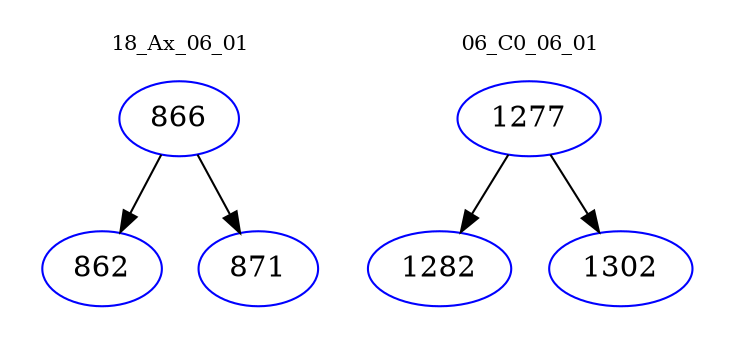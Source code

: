 digraph{
subgraph cluster_0 {
color = white
label = "18_Ax_06_01";
fontsize=10;
T0_866 [label="866", color="blue"]
T0_866 -> T0_862 [color="black"]
T0_862 [label="862", color="blue"]
T0_866 -> T0_871 [color="black"]
T0_871 [label="871", color="blue"]
}
subgraph cluster_1 {
color = white
label = "06_C0_06_01";
fontsize=10;
T1_1277 [label="1277", color="blue"]
T1_1277 -> T1_1282 [color="black"]
T1_1282 [label="1282", color="blue"]
T1_1277 -> T1_1302 [color="black"]
T1_1302 [label="1302", color="blue"]
}
}
